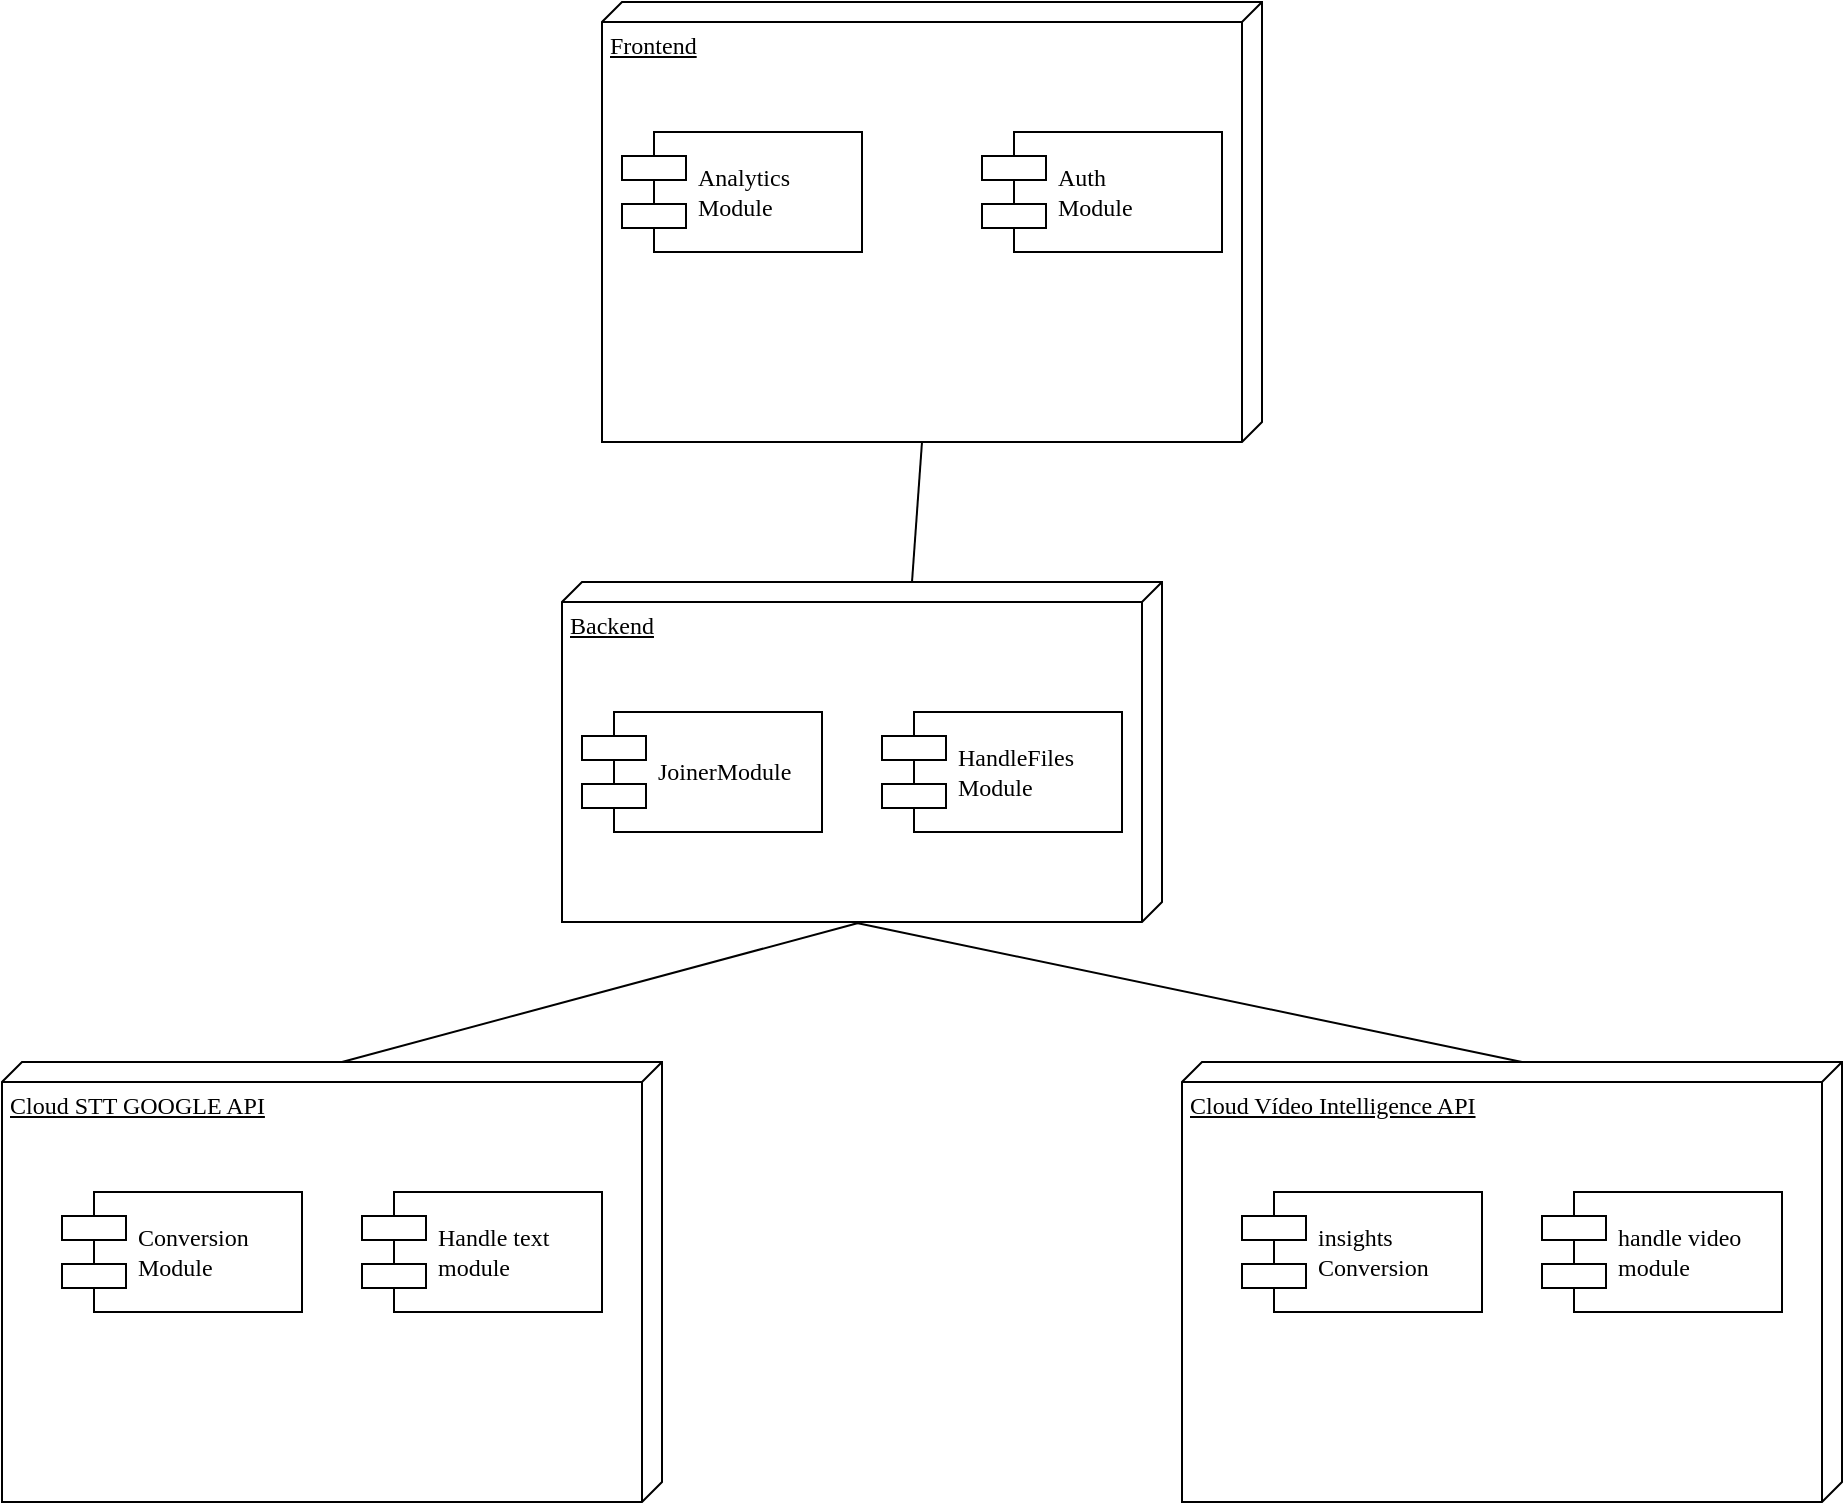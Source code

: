 <mxfile version="23.1.1" type="device">
  <diagram name="Page-1" id="5f0bae14-7c28-e335-631c-24af17079c00">
    <mxGraphModel dx="1311" dy="561" grid="1" gridSize="10" guides="1" tooltips="1" connect="1" arrows="1" fold="1" page="1" pageScale="1" pageWidth="1100" pageHeight="850" background="none" math="0" shadow="0">
      <root>
        <mxCell id="0" />
        <mxCell id="1" parent="0" />
        <mxCell id="39150e848f15840c-1" value="Frontend" style="verticalAlign=top;align=left;spacingTop=8;spacingLeft=2;spacingRight=12;shape=cube;size=10;direction=south;fontStyle=4;html=1;rounded=0;shadow=0;comic=0;labelBackgroundColor=none;strokeWidth=1;fontFamily=Verdana;fontSize=12" parent="1" vertex="1">
          <mxGeometry x="350" y="70" width="330" height="220" as="geometry" />
        </mxCell>
        <mxCell id="39150e848f15840c-2" value="Cloud STT GOOGLE API" style="verticalAlign=top;align=left;spacingTop=8;spacingLeft=2;spacingRight=12;shape=cube;size=10;direction=south;fontStyle=4;html=1;rounded=0;shadow=0;comic=0;labelBackgroundColor=none;strokeWidth=1;fontFamily=Verdana;fontSize=12" parent="1" vertex="1">
          <mxGeometry x="50" y="600" width="330" height="220" as="geometry" />
        </mxCell>
        <mxCell id="39150e848f15840c-3" value="Backend" style="verticalAlign=top;align=left;spacingTop=8;spacingLeft=2;spacingRight=12;shape=cube;size=10;direction=south;fontStyle=4;html=1;rounded=0;shadow=0;comic=0;labelBackgroundColor=none;strokeWidth=1;fontFamily=Verdana;fontSize=12" parent="1" vertex="1">
          <mxGeometry x="330" y="360" width="300" height="170" as="geometry" />
        </mxCell>
        <mxCell id="39150e848f15840c-5" value="Analytics&lt;br&gt;Module" style="shape=component;align=left;spacingLeft=36;rounded=0;shadow=0;comic=0;labelBackgroundColor=none;strokeWidth=1;fontFamily=Verdana;fontSize=12;html=1;" parent="1" vertex="1">
          <mxGeometry x="360" y="135" width="120" height="60" as="geometry" />
        </mxCell>
        <mxCell id="39150e848f15840c-7" value="Conversion&lt;br&gt;Module" style="shape=component;align=left;spacingLeft=36;rounded=0;shadow=0;comic=0;labelBackgroundColor=none;strokeWidth=1;fontFamily=Verdana;fontSize=12;html=1;" parent="1" vertex="1">
          <mxGeometry x="80" y="665" width="120" height="60" as="geometry" />
        </mxCell>
        <mxCell id="39150e848f15840c-10" value="JoinerModule" style="shape=component;align=left;spacingLeft=36;rounded=0;shadow=0;comic=0;labelBackgroundColor=none;strokeWidth=1;fontFamily=Verdana;fontSize=12;html=1;" parent="1" vertex="1">
          <mxGeometry x="340" y="425" width="120" height="60" as="geometry" />
        </mxCell>
        <mxCell id="39150e848f15840c-17" style="rounded=0;html=1;labelBackgroundColor=none;startArrow=none;startFill=0;startSize=8;endArrow=none;endFill=0;endSize=16;fontFamily=Verdana;fontSize=12;entryX=0;entryY=0;entryDx=0;entryDy=160;entryPerimeter=0;" parent="1" target="39150e848f15840c-2" edge="1">
          <mxGeometry relative="1" as="geometry">
            <mxPoint x="480" y="530" as="sourcePoint" />
          </mxGeometry>
        </mxCell>
        <mxCell id="39150e848f15840c-18" style="rounded=0;html=1;labelBackgroundColor=none;startArrow=none;startFill=0;startSize=8;endArrow=none;endFill=0;endSize=16;fontFamily=Verdana;fontSize=12;exitX=0;exitY=0;exitDx=0;exitDy=125;exitPerimeter=0;entryX=0;entryY=0;entryDx=220;entryDy=170;entryPerimeter=0;" parent="1" source="39150e848f15840c-3" target="39150e848f15840c-1" edge="1">
          <mxGeometry relative="1" as="geometry" />
        </mxCell>
        <mxCell id="BB6h5TJFagRv6U-Md2V--2" value="Cloud Vídeo Intelligence API" style="verticalAlign=top;align=left;spacingTop=8;spacingLeft=2;spacingRight=12;shape=cube;size=10;direction=south;fontStyle=4;html=1;rounded=0;shadow=0;comic=0;labelBackgroundColor=none;strokeWidth=1;fontFamily=Verdana;fontSize=12" vertex="1" parent="1">
          <mxGeometry x="640" y="600" width="330" height="220" as="geometry" />
        </mxCell>
        <mxCell id="BB6h5TJFagRv6U-Md2V--3" value="insights&lt;br&gt;Conversion" style="shape=component;align=left;spacingLeft=36;rounded=0;shadow=0;comic=0;labelBackgroundColor=none;strokeWidth=1;fontFamily=Verdana;fontSize=12;html=1;" vertex="1" parent="1">
          <mxGeometry x="670" y="665" width="120" height="60" as="geometry" />
        </mxCell>
        <mxCell id="BB6h5TJFagRv6U-Md2V--8" style="rounded=0;html=1;labelBackgroundColor=none;startArrow=none;startFill=0;startSize=8;endArrow=none;endFill=0;endSize=16;fontFamily=Verdana;fontSize=12;entryX=0;entryY=0;entryDx=0;entryDy=160;entryPerimeter=0;exitX=0;exitY=0;exitDx=170;exitDy=155;exitPerimeter=0;" edge="1" parent="1" source="39150e848f15840c-3" target="BB6h5TJFagRv6U-Md2V--2">
          <mxGeometry relative="1" as="geometry">
            <mxPoint x="505" y="670" as="sourcePoint" />
            <mxPoint x="230" y="610" as="targetPoint" />
          </mxGeometry>
        </mxCell>
        <mxCell id="BB6h5TJFagRv6U-Md2V--9" value="Auth&amp;nbsp;&lt;br&gt;Module" style="shape=component;align=left;spacingLeft=36;rounded=0;shadow=0;comic=0;labelBackgroundColor=none;strokeWidth=1;fontFamily=Verdana;fontSize=12;html=1;" vertex="1" parent="1">
          <mxGeometry x="540" y="135" width="120" height="60" as="geometry" />
        </mxCell>
        <mxCell id="BB6h5TJFagRv6U-Md2V--10" value="HandleFiles&lt;br&gt;Module" style="shape=component;align=left;spacingLeft=36;rounded=0;shadow=0;comic=0;labelBackgroundColor=none;strokeWidth=1;fontFamily=Verdana;fontSize=12;html=1;" vertex="1" parent="1">
          <mxGeometry x="490" y="425" width="120" height="60" as="geometry" />
        </mxCell>
        <mxCell id="BB6h5TJFagRv6U-Md2V--12" value="handle video&lt;br&gt;module" style="shape=component;align=left;spacingLeft=36;rounded=0;shadow=0;comic=0;labelBackgroundColor=none;strokeWidth=1;fontFamily=Verdana;fontSize=12;html=1;" vertex="1" parent="1">
          <mxGeometry x="820" y="665" width="120" height="60" as="geometry" />
        </mxCell>
        <mxCell id="BB6h5TJFagRv6U-Md2V--13" value="Handle text&lt;br&gt;module" style="shape=component;align=left;spacingLeft=36;rounded=0;shadow=0;comic=0;labelBackgroundColor=none;strokeWidth=1;fontFamily=Verdana;fontSize=12;html=1;" vertex="1" parent="1">
          <mxGeometry x="230" y="665" width="120" height="60" as="geometry" />
        </mxCell>
      </root>
    </mxGraphModel>
  </diagram>
</mxfile>
